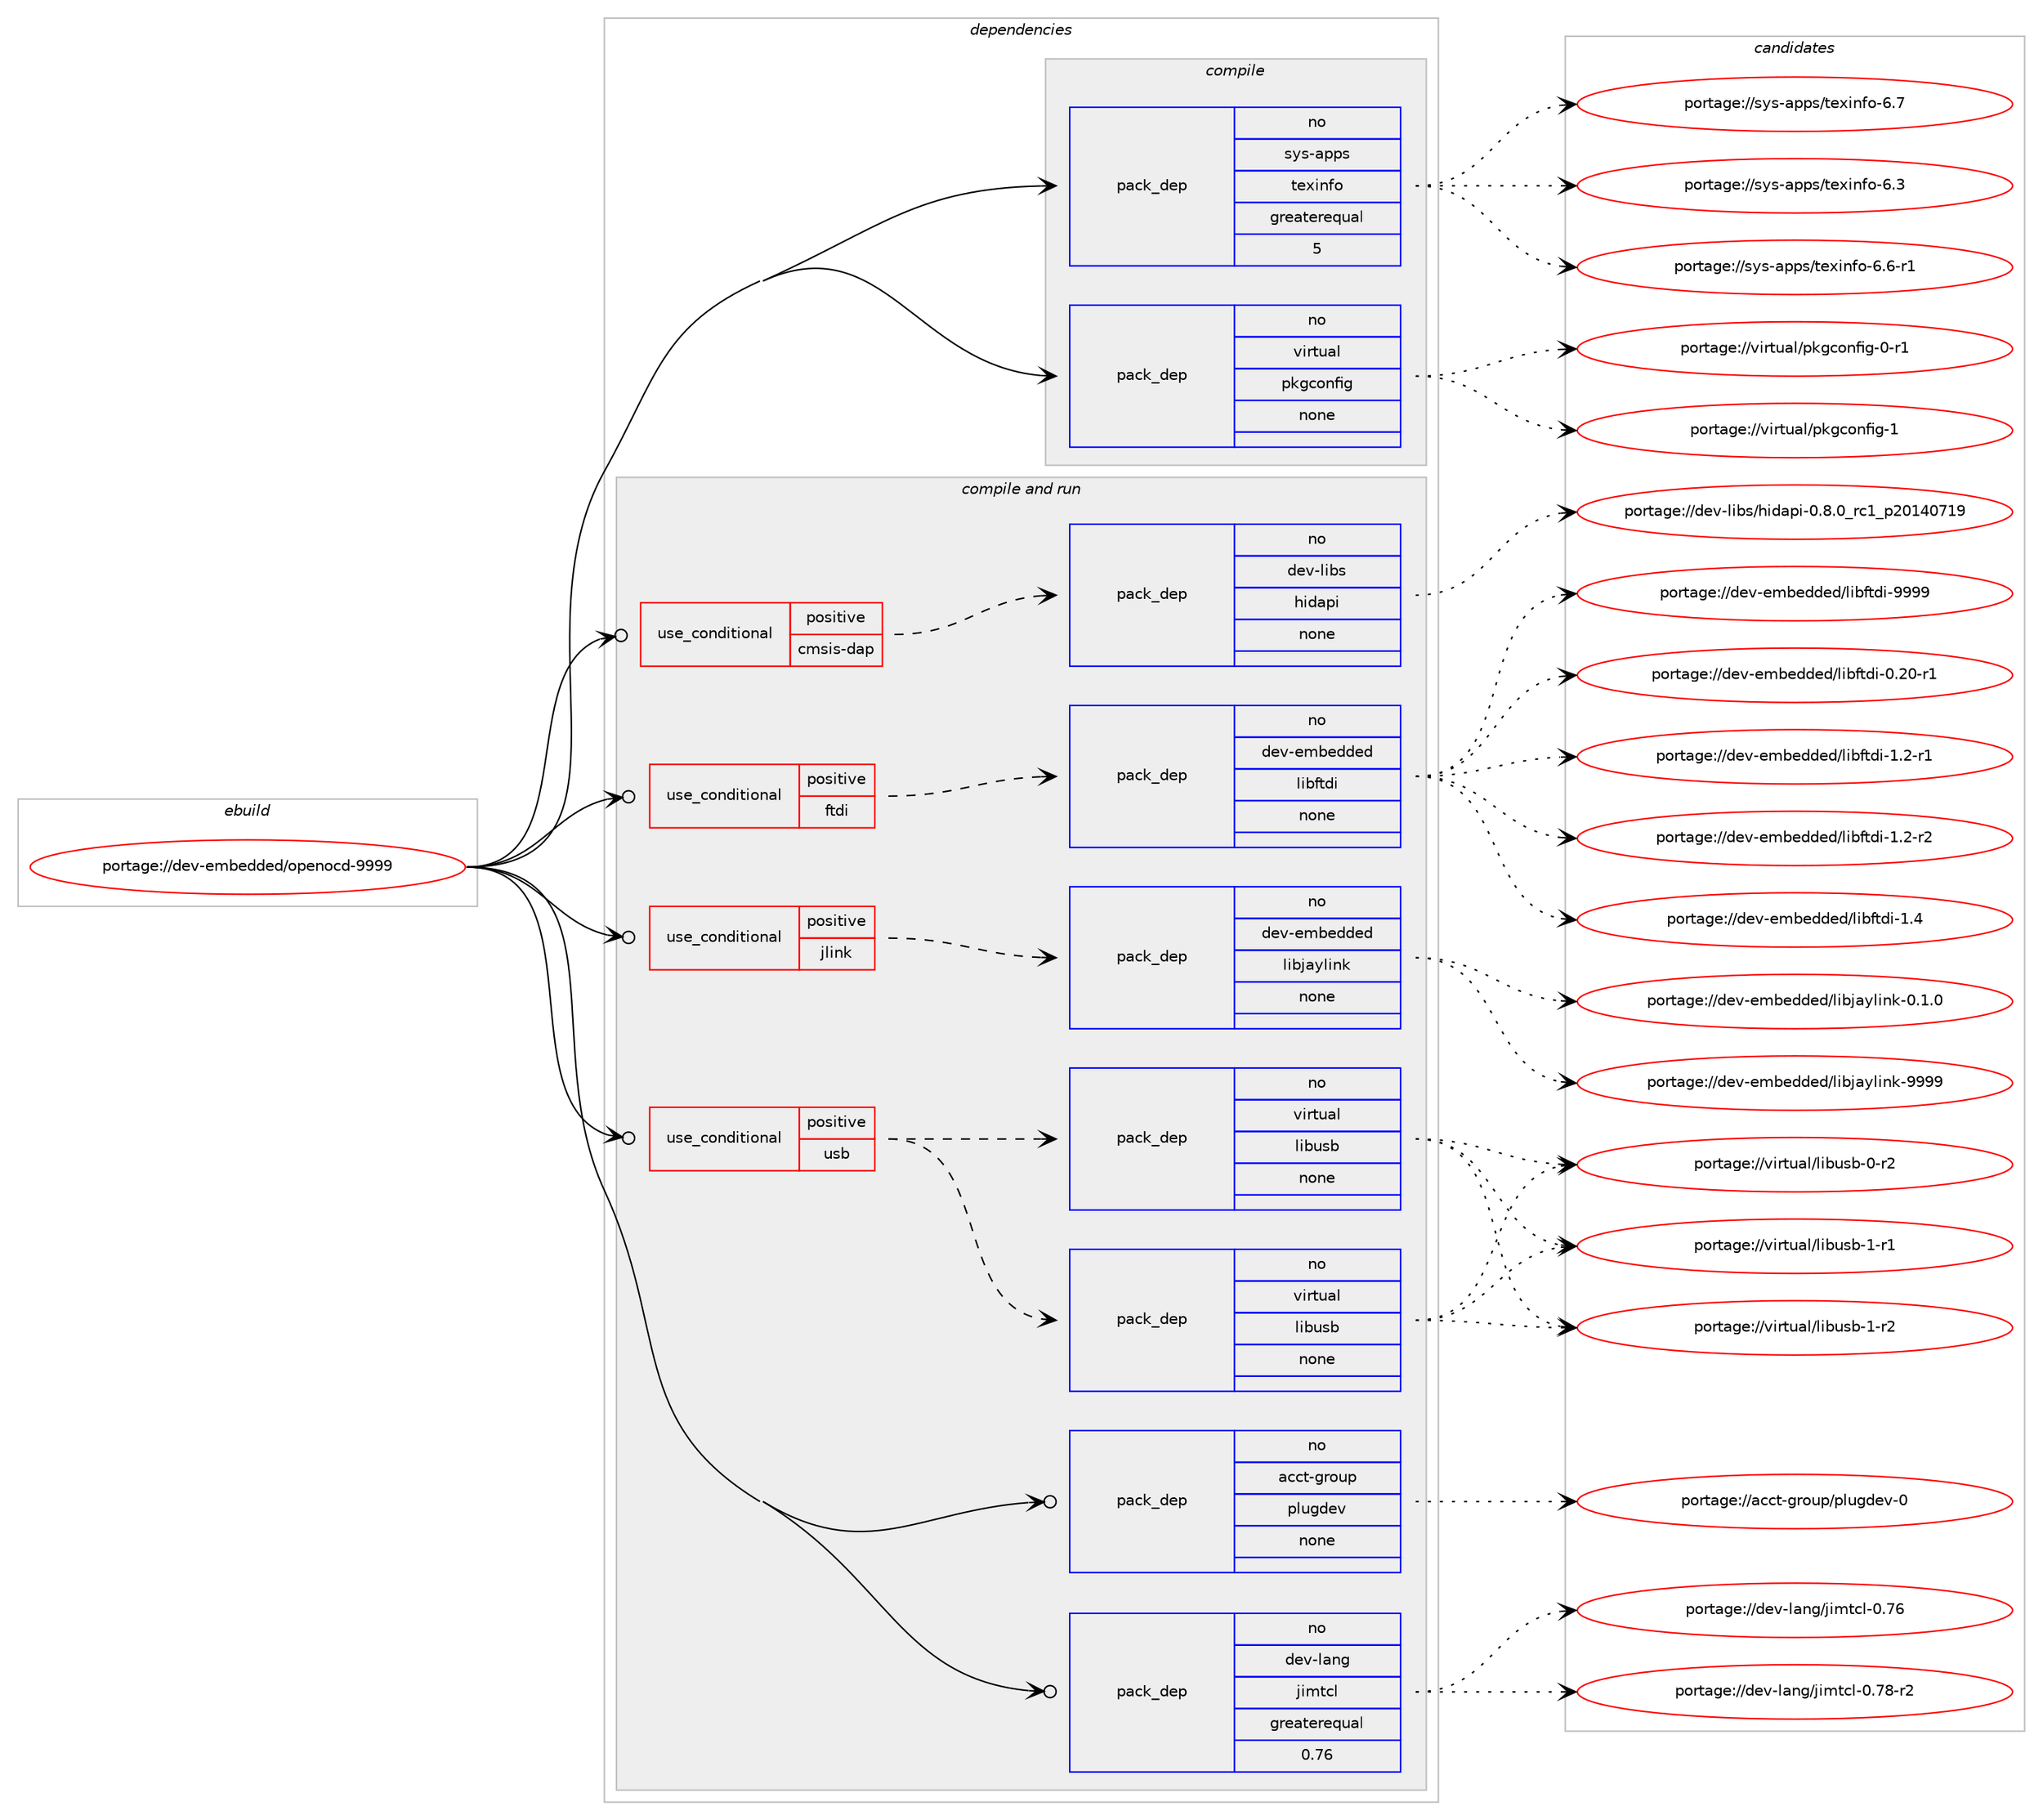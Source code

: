 digraph prolog {

# *************
# Graph options
# *************

newrank=true;
concentrate=true;
compound=true;
graph [rankdir=LR,fontname=Helvetica,fontsize=10,ranksep=1.5];#, ranksep=2.5, nodesep=0.2];
edge  [arrowhead=vee];
node  [fontname=Helvetica,fontsize=10];

# **********
# The ebuild
# **********

subgraph cluster_leftcol {
color=gray;
rank=same;
label=<<i>ebuild</i>>;
id [label="portage://dev-embedded/openocd-9999", color=red, width=4, href="../dev-embedded/openocd-9999.svg"];
}

# ****************
# The dependencies
# ****************

subgraph cluster_midcol {
color=gray;
label=<<i>dependencies</i>>;
subgraph cluster_compile {
fillcolor="#eeeeee";
style=filled;
label=<<i>compile</i>>;
subgraph pack44478 {
dependency59630 [label=<<TABLE BORDER="0" CELLBORDER="1" CELLSPACING="0" CELLPADDING="4" WIDTH="220"><TR><TD ROWSPAN="6" CELLPADDING="30">pack_dep</TD></TR><TR><TD WIDTH="110">no</TD></TR><TR><TD>sys-apps</TD></TR><TR><TD>texinfo</TD></TR><TR><TD>greaterequal</TD></TR><TR><TD>5</TD></TR></TABLE>>, shape=none, color=blue];
}
id:e -> dependency59630:w [weight=20,style="solid",arrowhead="vee"];
subgraph pack44479 {
dependency59631 [label=<<TABLE BORDER="0" CELLBORDER="1" CELLSPACING="0" CELLPADDING="4" WIDTH="220"><TR><TD ROWSPAN="6" CELLPADDING="30">pack_dep</TD></TR><TR><TD WIDTH="110">no</TD></TR><TR><TD>virtual</TD></TR><TR><TD>pkgconfig</TD></TR><TR><TD>none</TD></TR><TR><TD></TD></TR></TABLE>>, shape=none, color=blue];
}
id:e -> dependency59631:w [weight=20,style="solid",arrowhead="vee"];
}
subgraph cluster_compileandrun {
fillcolor="#eeeeee";
style=filled;
label=<<i>compile and run</i>>;
subgraph cond13834 {
dependency59632 [label=<<TABLE BORDER="0" CELLBORDER="1" CELLSPACING="0" CELLPADDING="4"><TR><TD ROWSPAN="3" CELLPADDING="10">use_conditional</TD></TR><TR><TD>positive</TD></TR><TR><TD>cmsis-dap</TD></TR></TABLE>>, shape=none, color=red];
subgraph pack44480 {
dependency59633 [label=<<TABLE BORDER="0" CELLBORDER="1" CELLSPACING="0" CELLPADDING="4" WIDTH="220"><TR><TD ROWSPAN="6" CELLPADDING="30">pack_dep</TD></TR><TR><TD WIDTH="110">no</TD></TR><TR><TD>dev-libs</TD></TR><TR><TD>hidapi</TD></TR><TR><TD>none</TD></TR><TR><TD></TD></TR></TABLE>>, shape=none, color=blue];
}
dependency59632:e -> dependency59633:w [weight=20,style="dashed",arrowhead="vee"];
}
id:e -> dependency59632:w [weight=20,style="solid",arrowhead="odotvee"];
subgraph cond13835 {
dependency59634 [label=<<TABLE BORDER="0" CELLBORDER="1" CELLSPACING="0" CELLPADDING="4"><TR><TD ROWSPAN="3" CELLPADDING="10">use_conditional</TD></TR><TR><TD>positive</TD></TR><TR><TD>ftdi</TD></TR></TABLE>>, shape=none, color=red];
subgraph pack44481 {
dependency59635 [label=<<TABLE BORDER="0" CELLBORDER="1" CELLSPACING="0" CELLPADDING="4" WIDTH="220"><TR><TD ROWSPAN="6" CELLPADDING="30">pack_dep</TD></TR><TR><TD WIDTH="110">no</TD></TR><TR><TD>dev-embedded</TD></TR><TR><TD>libftdi</TD></TR><TR><TD>none</TD></TR><TR><TD></TD></TR></TABLE>>, shape=none, color=blue];
}
dependency59634:e -> dependency59635:w [weight=20,style="dashed",arrowhead="vee"];
}
id:e -> dependency59634:w [weight=20,style="solid",arrowhead="odotvee"];
subgraph cond13836 {
dependency59636 [label=<<TABLE BORDER="0" CELLBORDER="1" CELLSPACING="0" CELLPADDING="4"><TR><TD ROWSPAN="3" CELLPADDING="10">use_conditional</TD></TR><TR><TD>positive</TD></TR><TR><TD>jlink</TD></TR></TABLE>>, shape=none, color=red];
subgraph pack44482 {
dependency59637 [label=<<TABLE BORDER="0" CELLBORDER="1" CELLSPACING="0" CELLPADDING="4" WIDTH="220"><TR><TD ROWSPAN="6" CELLPADDING="30">pack_dep</TD></TR><TR><TD WIDTH="110">no</TD></TR><TR><TD>dev-embedded</TD></TR><TR><TD>libjaylink</TD></TR><TR><TD>none</TD></TR><TR><TD></TD></TR></TABLE>>, shape=none, color=blue];
}
dependency59636:e -> dependency59637:w [weight=20,style="dashed",arrowhead="vee"];
}
id:e -> dependency59636:w [weight=20,style="solid",arrowhead="odotvee"];
subgraph cond13837 {
dependency59638 [label=<<TABLE BORDER="0" CELLBORDER="1" CELLSPACING="0" CELLPADDING="4"><TR><TD ROWSPAN="3" CELLPADDING="10">use_conditional</TD></TR><TR><TD>positive</TD></TR><TR><TD>usb</TD></TR></TABLE>>, shape=none, color=red];
subgraph pack44483 {
dependency59639 [label=<<TABLE BORDER="0" CELLBORDER="1" CELLSPACING="0" CELLPADDING="4" WIDTH="220"><TR><TD ROWSPAN="6" CELLPADDING="30">pack_dep</TD></TR><TR><TD WIDTH="110">no</TD></TR><TR><TD>virtual</TD></TR><TR><TD>libusb</TD></TR><TR><TD>none</TD></TR><TR><TD></TD></TR></TABLE>>, shape=none, color=blue];
}
dependency59638:e -> dependency59639:w [weight=20,style="dashed",arrowhead="vee"];
subgraph pack44484 {
dependency59640 [label=<<TABLE BORDER="0" CELLBORDER="1" CELLSPACING="0" CELLPADDING="4" WIDTH="220"><TR><TD ROWSPAN="6" CELLPADDING="30">pack_dep</TD></TR><TR><TD WIDTH="110">no</TD></TR><TR><TD>virtual</TD></TR><TR><TD>libusb</TD></TR><TR><TD>none</TD></TR><TR><TD></TD></TR></TABLE>>, shape=none, color=blue];
}
dependency59638:e -> dependency59640:w [weight=20,style="dashed",arrowhead="vee"];
}
id:e -> dependency59638:w [weight=20,style="solid",arrowhead="odotvee"];
subgraph pack44485 {
dependency59641 [label=<<TABLE BORDER="0" CELLBORDER="1" CELLSPACING="0" CELLPADDING="4" WIDTH="220"><TR><TD ROWSPAN="6" CELLPADDING="30">pack_dep</TD></TR><TR><TD WIDTH="110">no</TD></TR><TR><TD>acct-group</TD></TR><TR><TD>plugdev</TD></TR><TR><TD>none</TD></TR><TR><TD></TD></TR></TABLE>>, shape=none, color=blue];
}
id:e -> dependency59641:w [weight=20,style="solid",arrowhead="odotvee"];
subgraph pack44486 {
dependency59642 [label=<<TABLE BORDER="0" CELLBORDER="1" CELLSPACING="0" CELLPADDING="4" WIDTH="220"><TR><TD ROWSPAN="6" CELLPADDING="30">pack_dep</TD></TR><TR><TD WIDTH="110">no</TD></TR><TR><TD>dev-lang</TD></TR><TR><TD>jimtcl</TD></TR><TR><TD>greaterequal</TD></TR><TR><TD>0.76</TD></TR></TABLE>>, shape=none, color=blue];
}
id:e -> dependency59642:w [weight=20,style="solid",arrowhead="odotvee"];
}
subgraph cluster_run {
fillcolor="#eeeeee";
style=filled;
label=<<i>run</i>>;
}
}

# **************
# The candidates
# **************

subgraph cluster_choices {
rank=same;
color=gray;
label=<<i>candidates</i>>;

subgraph choice44478 {
color=black;
nodesep=1;
choiceportage11512111545971121121154711610112010511010211145544651 [label="portage://sys-apps/texinfo-6.3", color=red, width=4,href="../sys-apps/texinfo-6.3.svg"];
choiceportage115121115459711211211547116101120105110102111455446544511449 [label="portage://sys-apps/texinfo-6.6-r1", color=red, width=4,href="../sys-apps/texinfo-6.6-r1.svg"];
choiceportage11512111545971121121154711610112010511010211145544655 [label="portage://sys-apps/texinfo-6.7", color=red, width=4,href="../sys-apps/texinfo-6.7.svg"];
dependency59630:e -> choiceportage11512111545971121121154711610112010511010211145544651:w [style=dotted,weight="100"];
dependency59630:e -> choiceportage115121115459711211211547116101120105110102111455446544511449:w [style=dotted,weight="100"];
dependency59630:e -> choiceportage11512111545971121121154711610112010511010211145544655:w [style=dotted,weight="100"];
}
subgraph choice44479 {
color=black;
nodesep=1;
choiceportage11810511411611797108471121071039911111010210510345484511449 [label="portage://virtual/pkgconfig-0-r1", color=red, width=4,href="../virtual/pkgconfig-0-r1.svg"];
choiceportage1181051141161179710847112107103991111101021051034549 [label="portage://virtual/pkgconfig-1", color=red, width=4,href="../virtual/pkgconfig-1.svg"];
dependency59631:e -> choiceportage11810511411611797108471121071039911111010210510345484511449:w [style=dotted,weight="100"];
dependency59631:e -> choiceportage1181051141161179710847112107103991111101021051034549:w [style=dotted,weight="100"];
}
subgraph choice44480 {
color=black;
nodesep=1;
choiceportage10010111845108105981154710410510097112105454846564648951149949951125048495248554957 [label="portage://dev-libs/hidapi-0.8.0_rc1_p20140719", color=red, width=4,href="../dev-libs/hidapi-0.8.0_rc1_p20140719.svg"];
dependency59633:e -> choiceportage10010111845108105981154710410510097112105454846564648951149949951125048495248554957:w [style=dotted,weight="100"];
}
subgraph choice44481 {
color=black;
nodesep=1;
choiceportage1001011184510110998101100100101100471081059810211610010545484650484511449 [label="portage://dev-embedded/libftdi-0.20-r1", color=red, width=4,href="../dev-embedded/libftdi-0.20-r1.svg"];
choiceportage10010111845101109981011001001011004710810598102116100105454946504511449 [label="portage://dev-embedded/libftdi-1.2-r1", color=red, width=4,href="../dev-embedded/libftdi-1.2-r1.svg"];
choiceportage10010111845101109981011001001011004710810598102116100105454946504511450 [label="portage://dev-embedded/libftdi-1.2-r2", color=red, width=4,href="../dev-embedded/libftdi-1.2-r2.svg"];
choiceportage1001011184510110998101100100101100471081059810211610010545494652 [label="portage://dev-embedded/libftdi-1.4", color=red, width=4,href="../dev-embedded/libftdi-1.4.svg"];
choiceportage100101118451011099810110010010110047108105981021161001054557575757 [label="portage://dev-embedded/libftdi-9999", color=red, width=4,href="../dev-embedded/libftdi-9999.svg"];
dependency59635:e -> choiceportage1001011184510110998101100100101100471081059810211610010545484650484511449:w [style=dotted,weight="100"];
dependency59635:e -> choiceportage10010111845101109981011001001011004710810598102116100105454946504511449:w [style=dotted,weight="100"];
dependency59635:e -> choiceportage10010111845101109981011001001011004710810598102116100105454946504511450:w [style=dotted,weight="100"];
dependency59635:e -> choiceportage1001011184510110998101100100101100471081059810211610010545494652:w [style=dotted,weight="100"];
dependency59635:e -> choiceportage100101118451011099810110010010110047108105981021161001054557575757:w [style=dotted,weight="100"];
}
subgraph choice44482 {
color=black;
nodesep=1;
choiceportage1001011184510110998101100100101100471081059810697121108105110107454846494648 [label="portage://dev-embedded/libjaylink-0.1.0", color=red, width=4,href="../dev-embedded/libjaylink-0.1.0.svg"];
choiceportage10010111845101109981011001001011004710810598106971211081051101074557575757 [label="portage://dev-embedded/libjaylink-9999", color=red, width=4,href="../dev-embedded/libjaylink-9999.svg"];
dependency59637:e -> choiceportage1001011184510110998101100100101100471081059810697121108105110107454846494648:w [style=dotted,weight="100"];
dependency59637:e -> choiceportage10010111845101109981011001001011004710810598106971211081051101074557575757:w [style=dotted,weight="100"];
}
subgraph choice44483 {
color=black;
nodesep=1;
choiceportage1181051141161179710847108105981171159845484511450 [label="portage://virtual/libusb-0-r2", color=red, width=4,href="../virtual/libusb-0-r2.svg"];
choiceportage1181051141161179710847108105981171159845494511449 [label="portage://virtual/libusb-1-r1", color=red, width=4,href="../virtual/libusb-1-r1.svg"];
choiceportage1181051141161179710847108105981171159845494511450 [label="portage://virtual/libusb-1-r2", color=red, width=4,href="../virtual/libusb-1-r2.svg"];
dependency59639:e -> choiceportage1181051141161179710847108105981171159845484511450:w [style=dotted,weight="100"];
dependency59639:e -> choiceportage1181051141161179710847108105981171159845494511449:w [style=dotted,weight="100"];
dependency59639:e -> choiceportage1181051141161179710847108105981171159845494511450:w [style=dotted,weight="100"];
}
subgraph choice44484 {
color=black;
nodesep=1;
choiceportage1181051141161179710847108105981171159845484511450 [label="portage://virtual/libusb-0-r2", color=red, width=4,href="../virtual/libusb-0-r2.svg"];
choiceportage1181051141161179710847108105981171159845494511449 [label="portage://virtual/libusb-1-r1", color=red, width=4,href="../virtual/libusb-1-r1.svg"];
choiceportage1181051141161179710847108105981171159845494511450 [label="portage://virtual/libusb-1-r2", color=red, width=4,href="../virtual/libusb-1-r2.svg"];
dependency59640:e -> choiceportage1181051141161179710847108105981171159845484511450:w [style=dotted,weight="100"];
dependency59640:e -> choiceportage1181051141161179710847108105981171159845494511449:w [style=dotted,weight="100"];
dependency59640:e -> choiceportage1181051141161179710847108105981171159845494511450:w [style=dotted,weight="100"];
}
subgraph choice44485 {
color=black;
nodesep=1;
choiceportage97999911645103114111117112471121081171031001011184548 [label="portage://acct-group/plugdev-0", color=red, width=4,href="../acct-group/plugdev-0.svg"];
dependency59641:e -> choiceportage97999911645103114111117112471121081171031001011184548:w [style=dotted,weight="100"];
}
subgraph choice44486 {
color=black;
nodesep=1;
choiceportage100101118451089711010347106105109116991084548465554 [label="portage://dev-lang/jimtcl-0.76", color=red, width=4,href="../dev-lang/jimtcl-0.76.svg"];
choiceportage1001011184510897110103471061051091169910845484655564511450 [label="portage://dev-lang/jimtcl-0.78-r2", color=red, width=4,href="../dev-lang/jimtcl-0.78-r2.svg"];
dependency59642:e -> choiceportage100101118451089711010347106105109116991084548465554:w [style=dotted,weight="100"];
dependency59642:e -> choiceportage1001011184510897110103471061051091169910845484655564511450:w [style=dotted,weight="100"];
}
}

}

